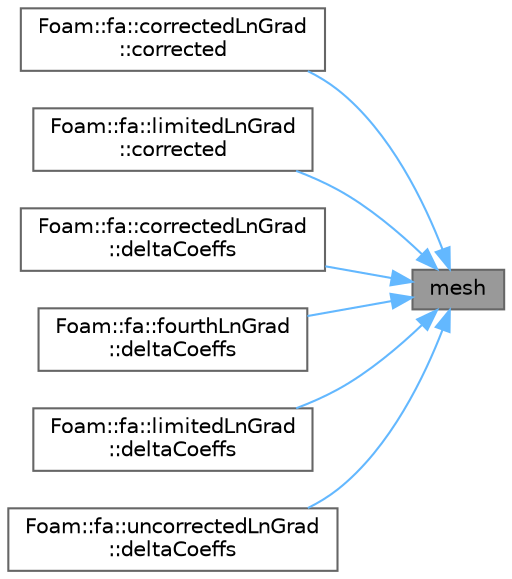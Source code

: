 digraph "mesh"
{
 // LATEX_PDF_SIZE
  bgcolor="transparent";
  edge [fontname=Helvetica,fontsize=10,labelfontname=Helvetica,labelfontsize=10];
  node [fontname=Helvetica,fontsize=10,shape=box,height=0.2,width=0.4];
  rankdir="RL";
  Node1 [id="Node000001",label="mesh",height=0.2,width=0.4,color="gray40", fillcolor="grey60", style="filled", fontcolor="black",tooltip=" "];
  Node1 -> Node2 [id="edge1_Node000001_Node000002",dir="back",color="steelblue1",style="solid",tooltip=" "];
  Node2 [id="Node000002",label="Foam::fa::correctedLnGrad\l::corrected",height=0.2,width=0.4,color="grey40", fillcolor="white", style="filled",URL="$classFoam_1_1fa_1_1correctedLnGrad.html#a09ea734bf81e6dc77b1347909d536fc1",tooltip=" "];
  Node1 -> Node3 [id="edge2_Node000001_Node000003",dir="back",color="steelblue1",style="solid",tooltip=" "];
  Node3 [id="Node000003",label="Foam::fa::limitedLnGrad\l::corrected",height=0.2,width=0.4,color="grey40", fillcolor="white", style="filled",URL="$classFoam_1_1fa_1_1limitedLnGrad.html#a09ea734bf81e6dc77b1347909d536fc1",tooltip=" "];
  Node1 -> Node4 [id="edge3_Node000001_Node000004",dir="back",color="steelblue1",style="solid",tooltip=" "];
  Node4 [id="Node000004",label="Foam::fa::correctedLnGrad\l::deltaCoeffs",height=0.2,width=0.4,color="grey40", fillcolor="white", style="filled",URL="$classFoam_1_1fa_1_1correctedLnGrad.html#afa1fe646d1244c8c347fde7d08dd7c44",tooltip=" "];
  Node1 -> Node5 [id="edge4_Node000001_Node000005",dir="back",color="steelblue1",style="solid",tooltip=" "];
  Node5 [id="Node000005",label="Foam::fa::fourthLnGrad\l::deltaCoeffs",height=0.2,width=0.4,color="grey40", fillcolor="white", style="filled",URL="$classFoam_1_1fa_1_1fourthLnGrad.html#afa1fe646d1244c8c347fde7d08dd7c44",tooltip=" "];
  Node1 -> Node6 [id="edge5_Node000001_Node000006",dir="back",color="steelblue1",style="solid",tooltip=" "];
  Node6 [id="Node000006",label="Foam::fa::limitedLnGrad\l::deltaCoeffs",height=0.2,width=0.4,color="grey40", fillcolor="white", style="filled",URL="$classFoam_1_1fa_1_1limitedLnGrad.html#afa1fe646d1244c8c347fde7d08dd7c44",tooltip=" "];
  Node1 -> Node7 [id="edge6_Node000001_Node000007",dir="back",color="steelblue1",style="solid",tooltip=" "];
  Node7 [id="Node000007",label="Foam::fa::uncorrectedLnGrad\l::deltaCoeffs",height=0.2,width=0.4,color="grey40", fillcolor="white", style="filled",URL="$classFoam_1_1fa_1_1uncorrectedLnGrad.html#afa1fe646d1244c8c347fde7d08dd7c44",tooltip=" "];
}
